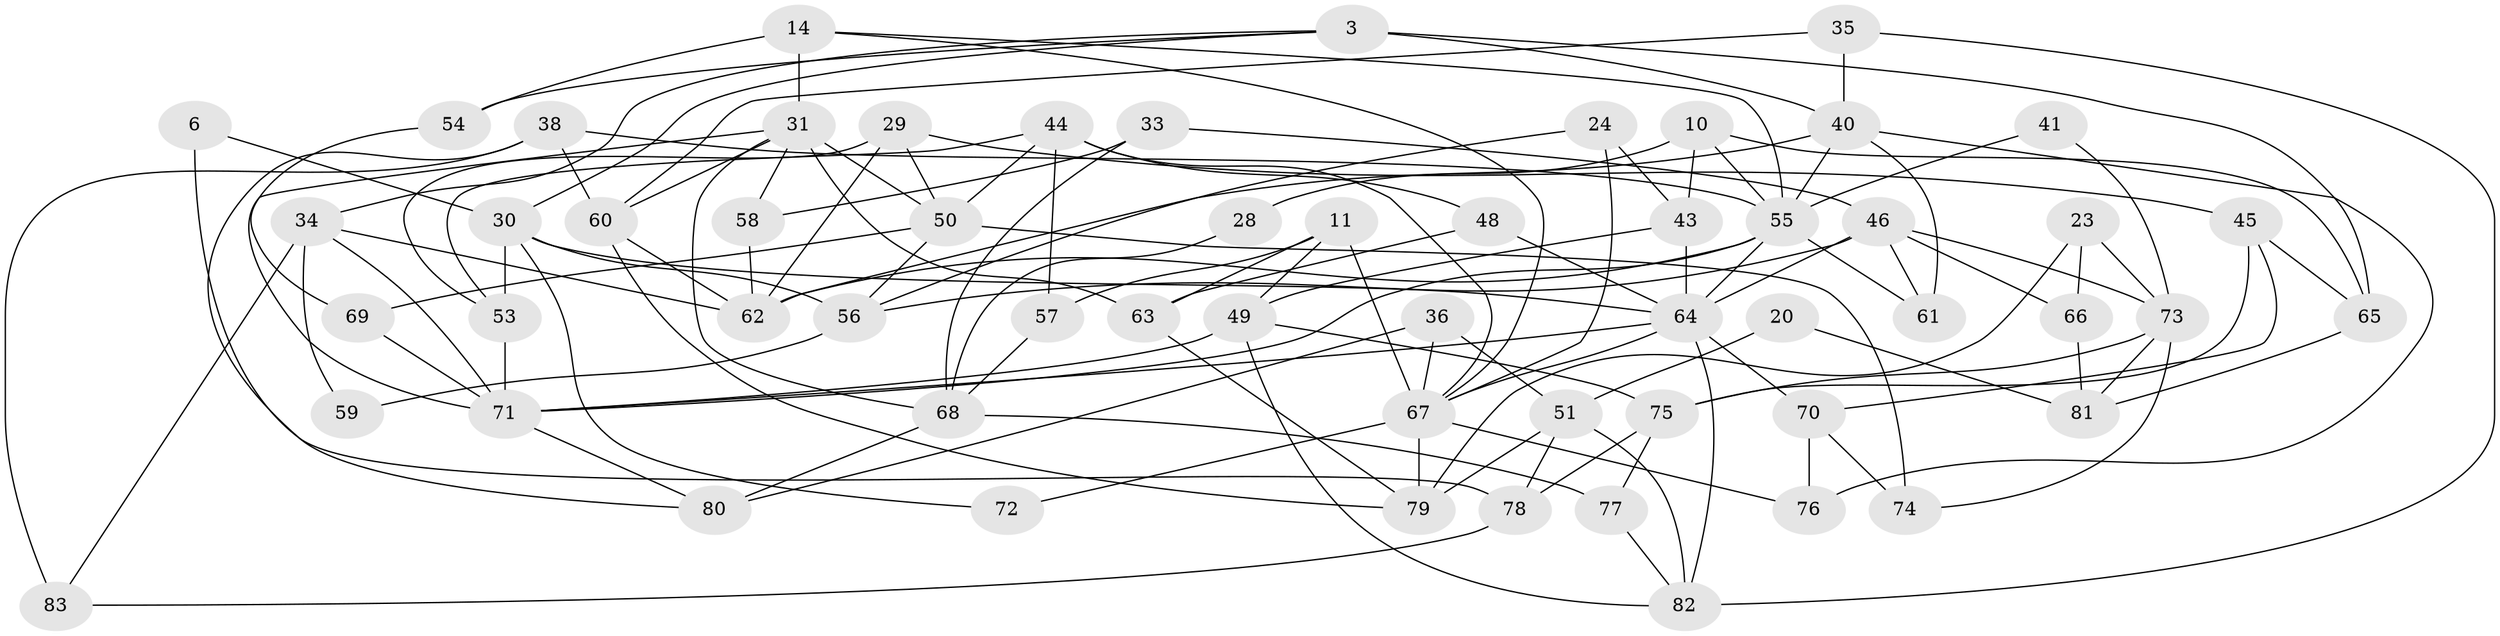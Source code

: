 // original degree distribution, {2: 0.0963855421686747, 4: 0.2891566265060241, 6: 0.060240963855421686, 3: 0.3132530120481928, 5: 0.18072289156626506, 7: 0.03614457831325301, 8: 0.024096385542168676}
// Generated by graph-tools (version 1.1) at 2025/52/03/04/25 21:52:09]
// undirected, 58 vertices, 125 edges
graph export_dot {
graph [start="1"]
  node [color=gray90,style=filled];
  3;
  6;
  10;
  11;
  14;
  20;
  23 [super="+13"];
  24;
  28;
  29 [super="+22"];
  30;
  31 [super="+17"];
  33;
  34 [super="+5"];
  35;
  36;
  38;
  40 [super="+32"];
  41;
  43 [super="+42"];
  44 [super="+8"];
  45;
  46 [super="+26"];
  48;
  49 [super="+27"];
  50;
  51;
  53 [super="+2"];
  54 [super="+18"];
  55 [super="+47"];
  56 [super="+19"];
  57;
  58;
  59;
  60;
  61;
  62 [super="+52+25"];
  63;
  64 [super="+39+7+16"];
  65;
  66;
  67 [super="+15"];
  68;
  69;
  70;
  71 [super="+37"];
  72;
  73;
  74;
  75;
  76;
  77;
  78;
  79 [super="+12"];
  80;
  81;
  82;
  83;
  3 -- 65;
  3 -- 30;
  3 -- 34;
  3 -- 40 [weight=2];
  3 -- 54;
  6 -- 78;
  6 -- 30;
  10 -- 65;
  10 -- 43 [weight=2];
  10 -- 28;
  10 -- 55;
  11 -- 63;
  11 -- 49;
  11 -- 57;
  11 -- 67;
  14 -- 67;
  14 -- 54 [weight=2];
  14 -- 55;
  14 -- 31;
  20 -- 81;
  20 -- 51;
  23 -- 73 [weight=2];
  23 -- 66;
  23 -- 79;
  24 -- 67;
  24 -- 56;
  24 -- 43;
  28 -- 68;
  29 -- 50;
  29 -- 53 [weight=2];
  29 -- 45;
  29 -- 62;
  30 -- 53;
  30 -- 56 [weight=2];
  30 -- 72;
  30 -- 64 [weight=2];
  31 -- 60;
  31 -- 50 [weight=2];
  31 -- 58;
  31 -- 68;
  31 -- 71;
  31 -- 63;
  33 -- 58;
  33 -- 68;
  33 -- 46;
  34 -- 59;
  34 -- 83;
  34 -- 62;
  34 -- 71;
  35 -- 40;
  35 -- 60;
  35 -- 82;
  36 -- 80;
  36 -- 51;
  36 -- 67;
  38 -- 60;
  38 -- 80;
  38 -- 83;
  38 -- 55;
  40 -- 76;
  40 -- 55;
  40 -- 61;
  40 -- 62 [weight=2];
  41 -- 73;
  41 -- 55;
  43 -- 49;
  43 -- 64;
  44 -- 48;
  44 -- 53;
  44 -- 57;
  44 -- 50;
  44 -- 67;
  45 -- 75;
  45 -- 70;
  45 -- 65;
  46 -- 61;
  46 -- 64 [weight=2];
  46 -- 66;
  46 -- 56;
  46 -- 73 [weight=2];
  48 -- 63;
  48 -- 64;
  49 -- 71;
  49 -- 75;
  49 -- 82;
  50 -- 69;
  50 -- 74;
  50 -- 56;
  51 -- 82;
  51 -- 78;
  51 -- 79;
  53 -- 71;
  54 -- 69;
  55 -- 64 [weight=2];
  55 -- 71;
  55 -- 61;
  55 -- 62 [weight=2];
  56 -- 59;
  57 -- 68;
  58 -- 62;
  60 -- 62 [weight=2];
  60 -- 79;
  63 -- 79;
  64 -- 82;
  64 -- 67;
  64 -- 70;
  64 -- 71 [weight=2];
  65 -- 81;
  66 -- 81;
  67 -- 72;
  67 -- 76;
  67 -- 79;
  68 -- 80;
  68 -- 77;
  69 -- 71;
  70 -- 76;
  70 -- 74;
  71 -- 80;
  73 -- 74;
  73 -- 75;
  73 -- 81;
  75 -- 77;
  75 -- 78;
  77 -- 82;
  78 -- 83;
}
